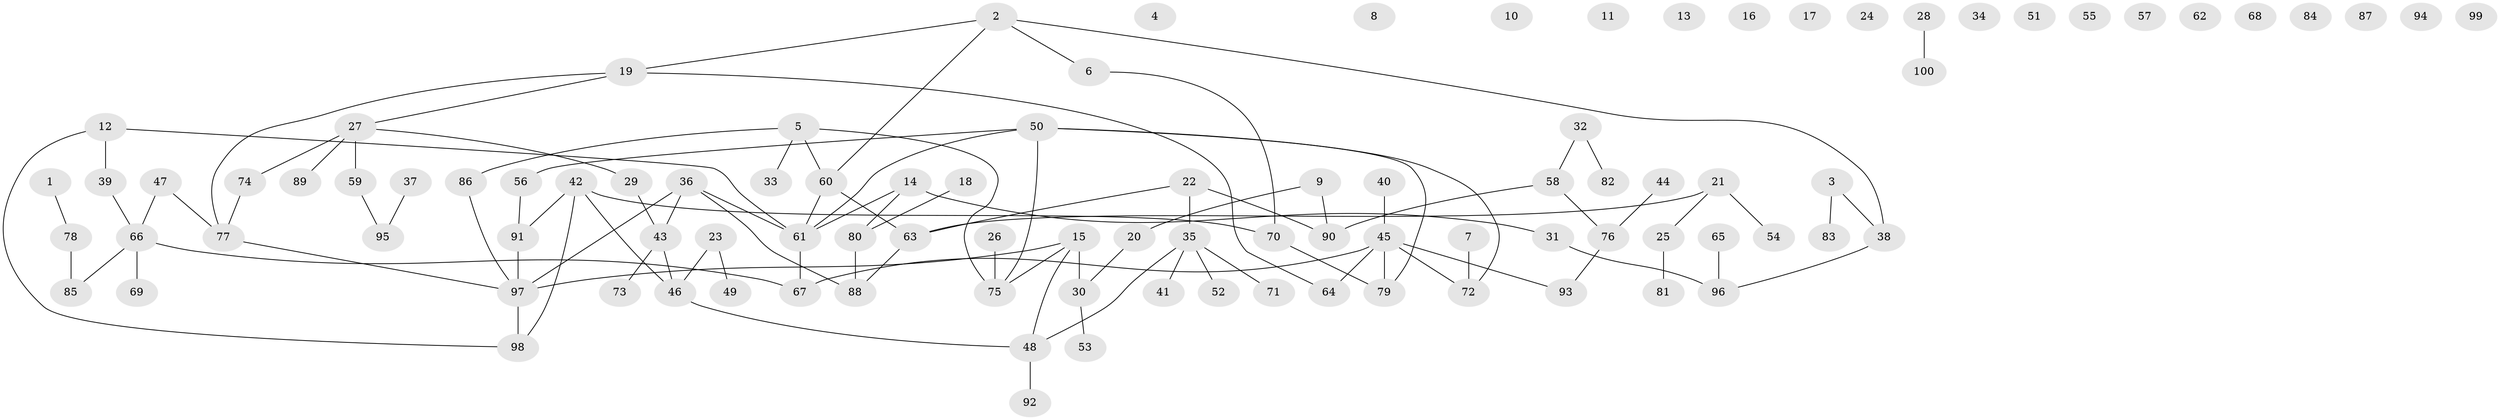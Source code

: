 // coarse degree distribution, {1: 0.28169014084507044, 5: 0.04225352112676056, 0: 0.2535211267605634, 3: 0.1267605633802817, 2: 0.1267605633802817, 6: 0.056338028169014086, 7: 0.028169014084507043, 8: 0.028169014084507043, 4: 0.056338028169014086}
// Generated by graph-tools (version 1.1) at 2025/23/03/03/25 07:23:28]
// undirected, 100 vertices, 104 edges
graph export_dot {
graph [start="1"]
  node [color=gray90,style=filled];
  1;
  2;
  3;
  4;
  5;
  6;
  7;
  8;
  9;
  10;
  11;
  12;
  13;
  14;
  15;
  16;
  17;
  18;
  19;
  20;
  21;
  22;
  23;
  24;
  25;
  26;
  27;
  28;
  29;
  30;
  31;
  32;
  33;
  34;
  35;
  36;
  37;
  38;
  39;
  40;
  41;
  42;
  43;
  44;
  45;
  46;
  47;
  48;
  49;
  50;
  51;
  52;
  53;
  54;
  55;
  56;
  57;
  58;
  59;
  60;
  61;
  62;
  63;
  64;
  65;
  66;
  67;
  68;
  69;
  70;
  71;
  72;
  73;
  74;
  75;
  76;
  77;
  78;
  79;
  80;
  81;
  82;
  83;
  84;
  85;
  86;
  87;
  88;
  89;
  90;
  91;
  92;
  93;
  94;
  95;
  96;
  97;
  98;
  99;
  100;
  1 -- 78;
  2 -- 6;
  2 -- 19;
  2 -- 38;
  2 -- 60;
  3 -- 38;
  3 -- 83;
  5 -- 33;
  5 -- 60;
  5 -- 75;
  5 -- 86;
  6 -- 70;
  7 -- 72;
  9 -- 20;
  9 -- 90;
  12 -- 39;
  12 -- 61;
  12 -- 98;
  14 -- 31;
  14 -- 61;
  14 -- 80;
  15 -- 30;
  15 -- 48;
  15 -- 75;
  15 -- 97;
  18 -- 80;
  19 -- 27;
  19 -- 64;
  19 -- 77;
  20 -- 30;
  21 -- 25;
  21 -- 54;
  21 -- 63;
  22 -- 35;
  22 -- 63;
  22 -- 90;
  23 -- 46;
  23 -- 49;
  25 -- 81;
  26 -- 75;
  27 -- 29;
  27 -- 59;
  27 -- 74;
  27 -- 89;
  28 -- 100;
  29 -- 43;
  30 -- 53;
  31 -- 96;
  32 -- 58;
  32 -- 82;
  35 -- 41;
  35 -- 48;
  35 -- 52;
  35 -- 71;
  36 -- 43;
  36 -- 61;
  36 -- 88;
  36 -- 97;
  37 -- 95;
  38 -- 96;
  39 -- 66;
  40 -- 45;
  42 -- 46;
  42 -- 70;
  42 -- 91;
  42 -- 98;
  43 -- 46;
  43 -- 73;
  44 -- 76;
  45 -- 64;
  45 -- 67;
  45 -- 72;
  45 -- 79;
  45 -- 93;
  46 -- 48;
  47 -- 66;
  47 -- 77;
  48 -- 92;
  50 -- 56;
  50 -- 61;
  50 -- 72;
  50 -- 75;
  50 -- 79;
  56 -- 91;
  58 -- 76;
  58 -- 90;
  59 -- 95;
  60 -- 61;
  60 -- 63;
  61 -- 67;
  63 -- 88;
  65 -- 96;
  66 -- 67;
  66 -- 69;
  66 -- 85;
  70 -- 79;
  74 -- 77;
  76 -- 93;
  77 -- 97;
  78 -- 85;
  80 -- 88;
  86 -- 97;
  91 -- 97;
  97 -- 98;
}
